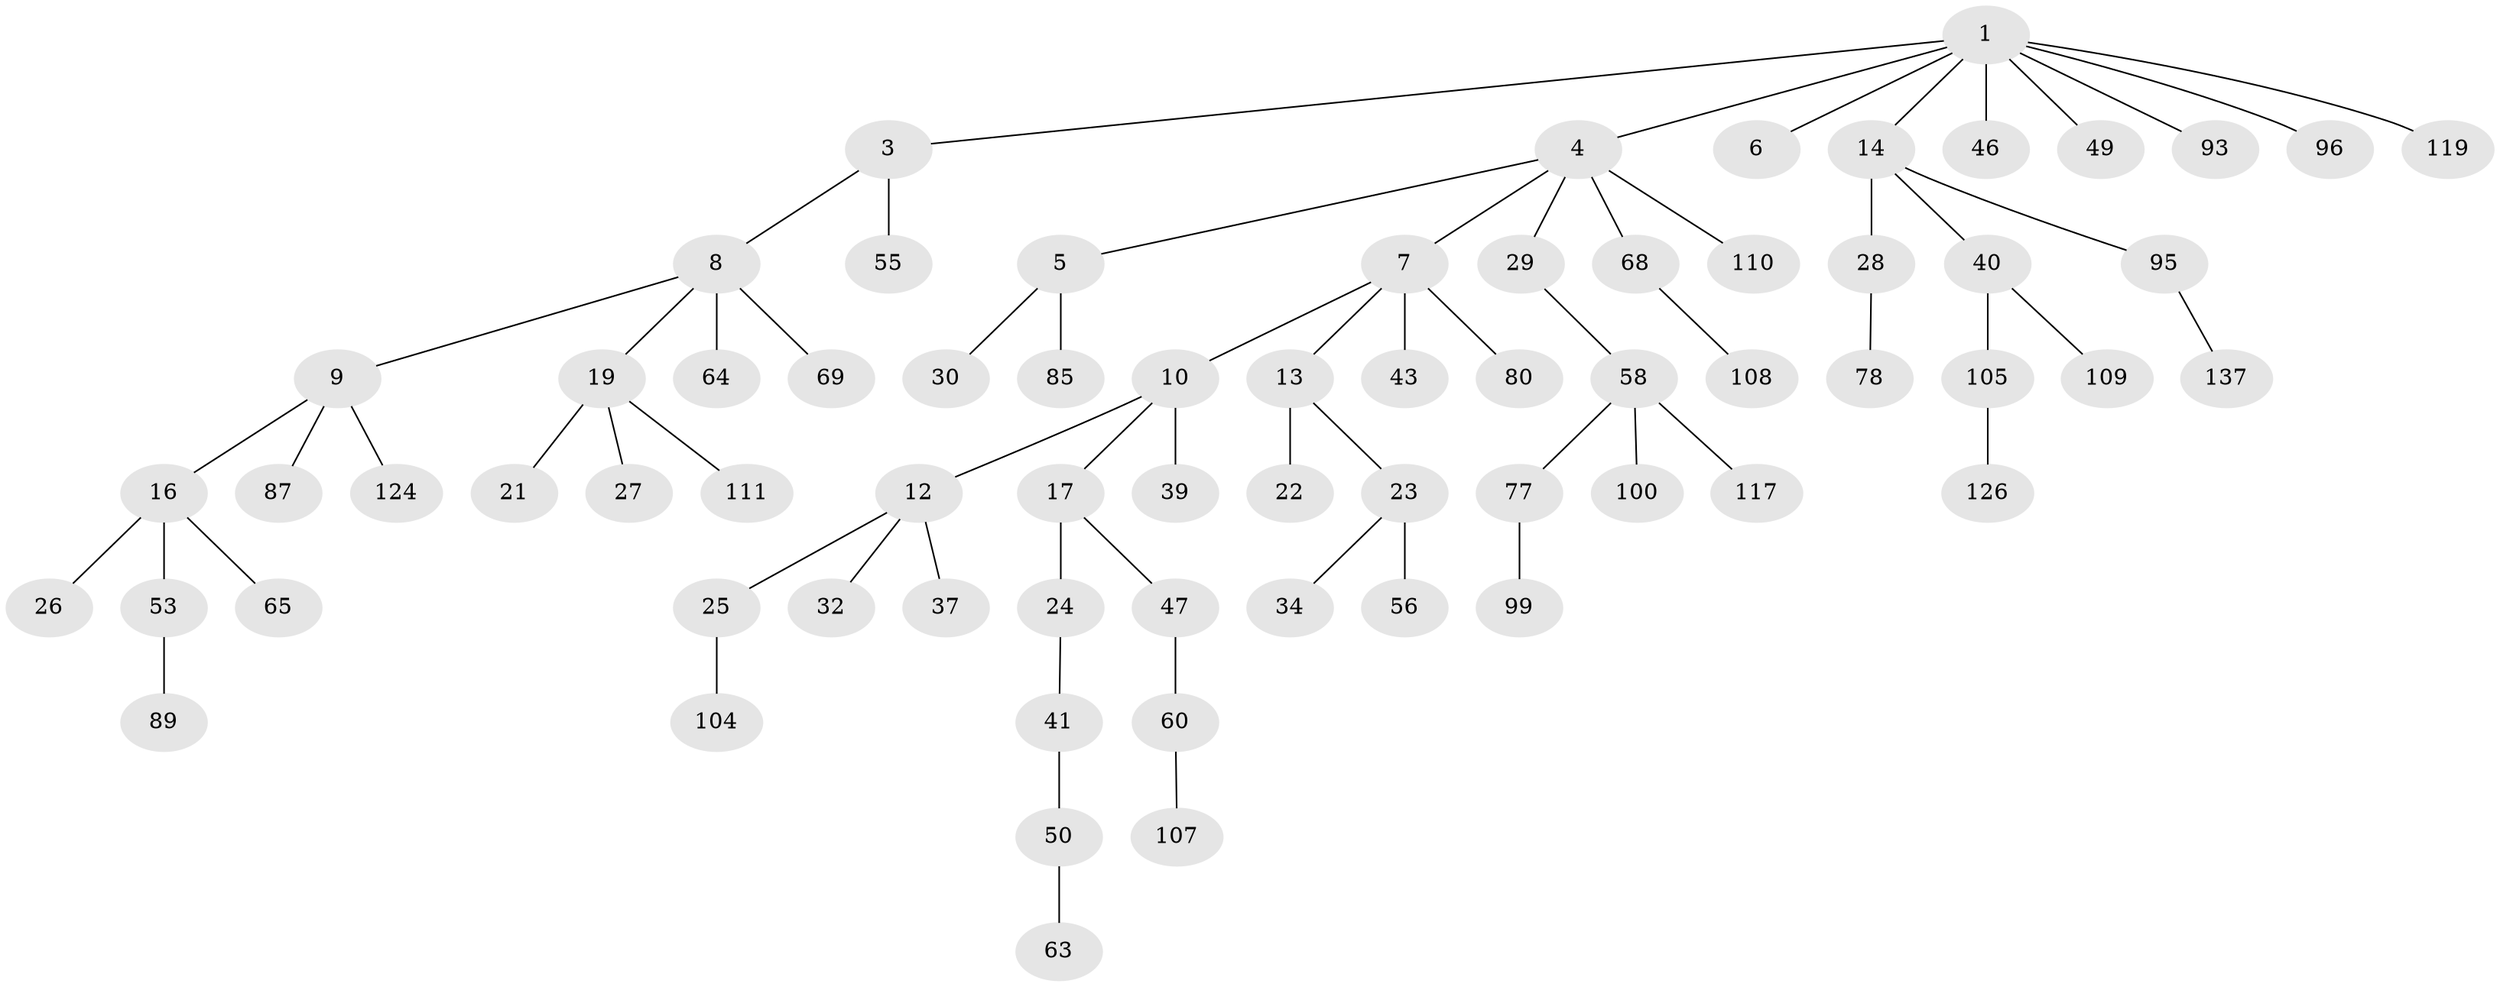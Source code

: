 // original degree distribution, {7: 0.007246376811594203, 4: 0.057971014492753624, 5: 0.036231884057971016, 6: 0.021739130434782608, 3: 0.12318840579710146, 1: 0.4855072463768116, 2: 0.26811594202898553}
// Generated by graph-tools (version 1.1) at 2025/15/03/09/25 04:15:26]
// undirected, 69 vertices, 68 edges
graph export_dot {
graph [start="1"]
  node [color=gray90,style=filled];
  1 [super="+2"];
  3 [super="+73+15"];
  4 [super="+11+81"];
  5;
  6;
  7;
  8 [super="+31"];
  9;
  10;
  12 [super="+20+97+70"];
  13;
  14 [super="+82+71"];
  16 [super="+35+33+51"];
  17 [super="+18"];
  19 [super="+36+114"];
  21;
  22 [super="+106+61"];
  23;
  24;
  25;
  26 [super="+116+88"];
  27 [super="+59"];
  28;
  29 [super="+42+138"];
  30 [super="+44"];
  32 [super="+94"];
  34;
  37;
  39 [super="+74"];
  40 [super="+54+76+135"];
  41 [super="+122"];
  43 [super="+67+48"];
  46;
  47;
  49;
  50;
  53 [super="+66"];
  55;
  56 [super="+98"];
  58;
  60;
  63;
  64 [super="+86"];
  65;
  68 [super="+79"];
  69;
  77 [super="+90"];
  78;
  80;
  85;
  87;
  89;
  93;
  95;
  96;
  99;
  100;
  104 [super="+136"];
  105;
  107;
  108;
  109;
  110;
  111 [super="+113"];
  117;
  119;
  124;
  126;
  137;
  1 -- 3;
  1 -- 4;
  1 -- 6;
  1 -- 46;
  1 -- 93;
  1 -- 119;
  1 -- 96;
  1 -- 14;
  1 -- 49;
  3 -- 8;
  3 -- 55;
  4 -- 5;
  4 -- 7;
  4 -- 29;
  4 -- 68;
  4 -- 110;
  5 -- 30;
  5 -- 85;
  7 -- 10;
  7 -- 13;
  7 -- 43;
  7 -- 80;
  8 -- 9;
  8 -- 19;
  8 -- 64;
  8 -- 69;
  9 -- 16;
  9 -- 87;
  9 -- 124;
  10 -- 12;
  10 -- 17;
  10 -- 39;
  12 -- 25;
  12 -- 32;
  12 -- 37;
  13 -- 22;
  13 -- 23;
  14 -- 28;
  14 -- 40;
  14 -- 95;
  16 -- 26;
  16 -- 53;
  16 -- 65;
  17 -- 24;
  17 -- 47;
  19 -- 21;
  19 -- 27;
  19 -- 111;
  23 -- 34;
  23 -- 56;
  24 -- 41;
  25 -- 104;
  28 -- 78;
  29 -- 58;
  40 -- 105;
  40 -- 109;
  41 -- 50;
  47 -- 60;
  50 -- 63;
  53 -- 89;
  58 -- 77;
  58 -- 100;
  58 -- 117;
  60 -- 107;
  68 -- 108;
  77 -- 99;
  95 -- 137;
  105 -- 126;
}
